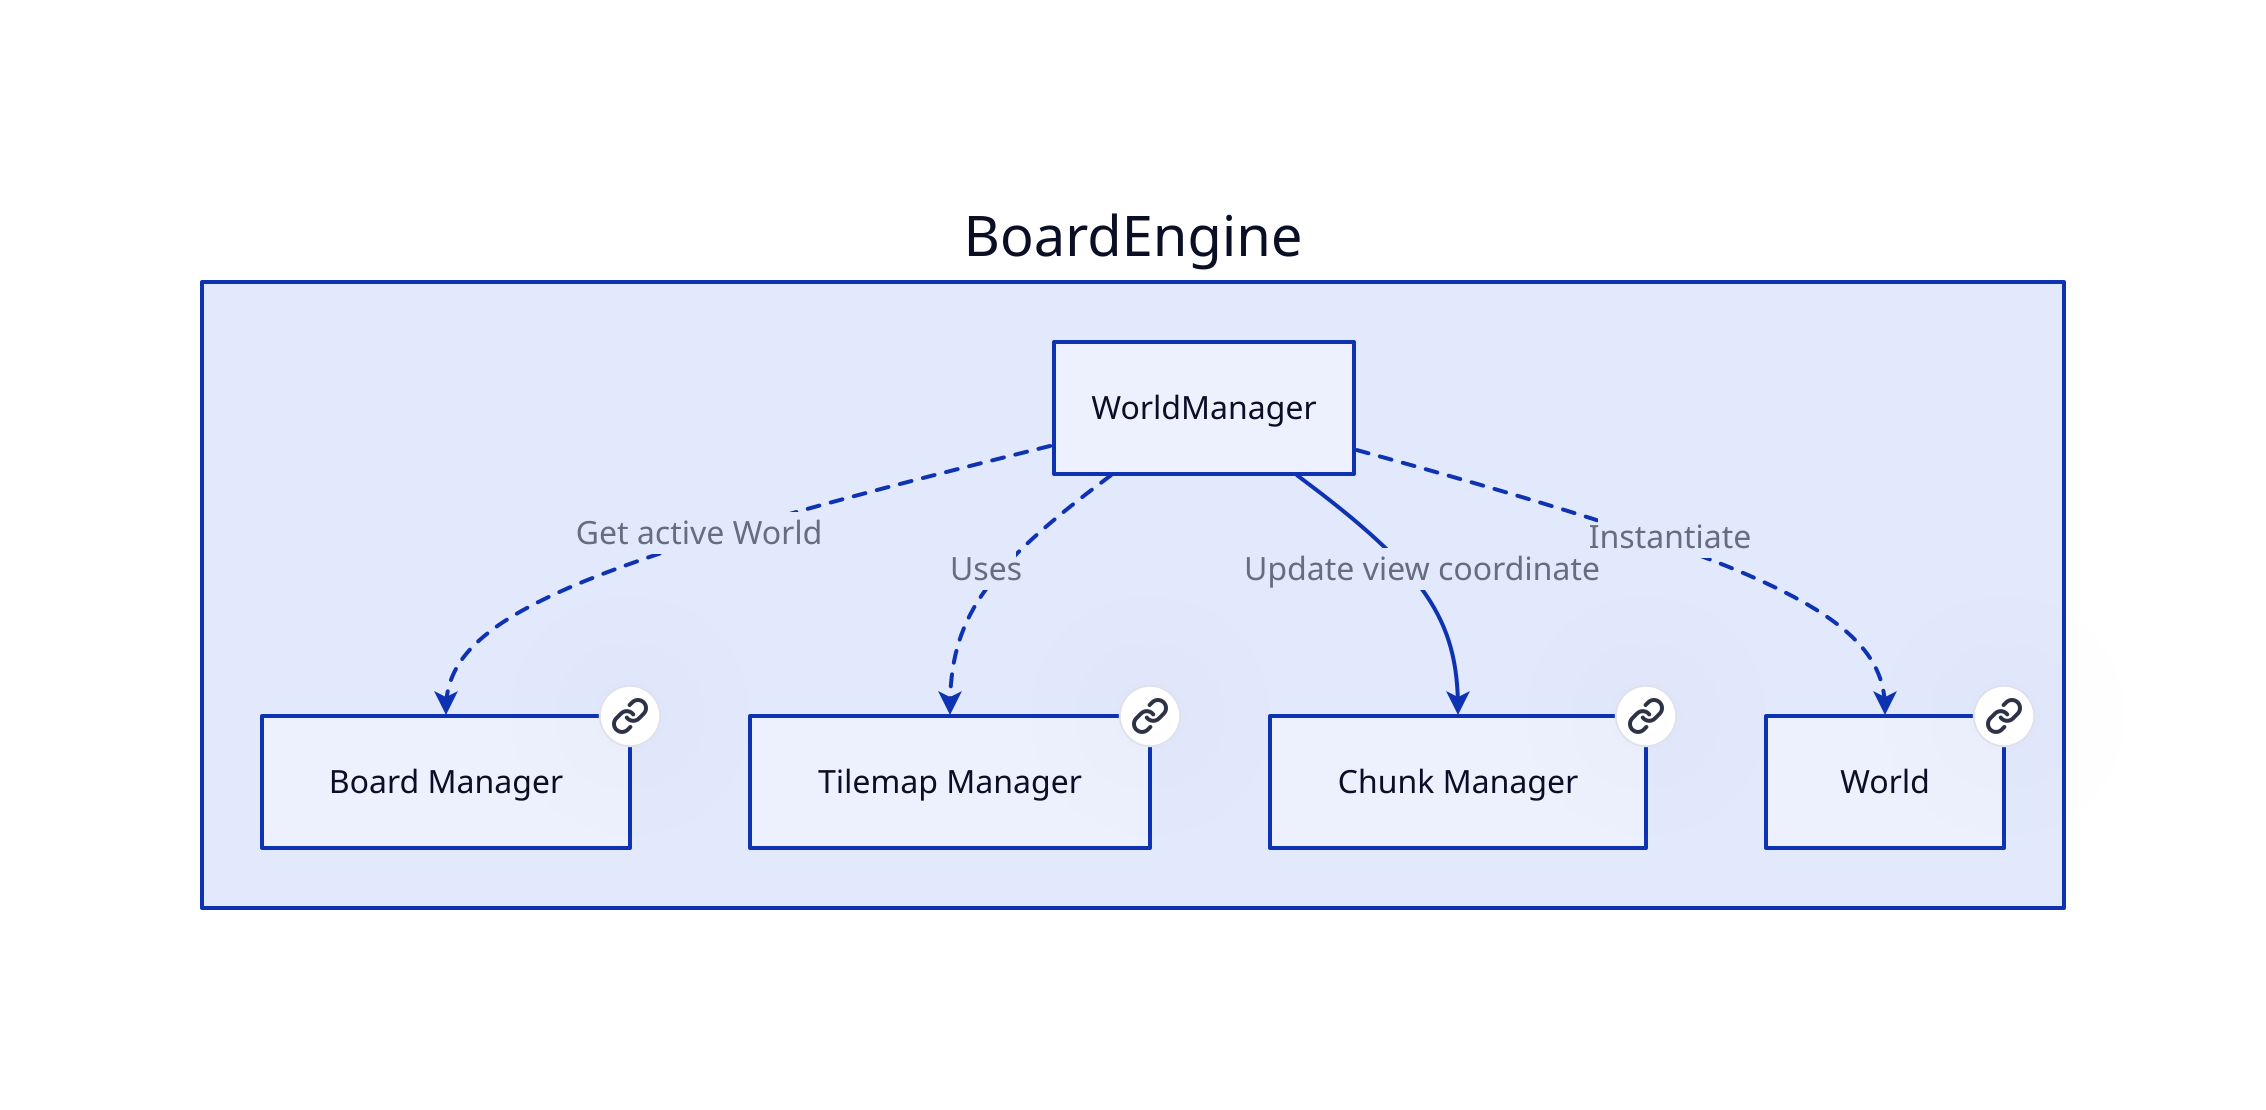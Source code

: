 # Nodes :
BoardEngine: {
    BoardManager: Board Manager {
       link: BoardManager
    }
    TilemapManager: Tilemap Manager {
       link: TilemapManager
    }
    ChunkManager: Chunk Manager {
       link: ChunkManager
    }
    World: World {
       link: World
    }
}

# Links :
BoardEngine.WorldManager -> BoardEngine.BoardManager: Get active World {style.stroke-dash: 3
source-arrowhead: {}
target-arrowhead: {shape: arrow}
}
BoardEngine.WorldManager -> BoardEngine.ChunkManager: Update view coordinate {
source-arrowhead: {}
target-arrowhead: {shape: arrow}
}
BoardEngine.WorldManager -> BoardEngine.World: Instantiate {style.stroke-dash: 3
source-arrowhead: {}
target-arrowhead: {shape: arrow}
}
BoardEngine.WorldManager -> BoardEngine.TilemapManager: Uses {style.stroke-dash: 3
source-arrowhead: {}
target-arrowhead: {shape: arrow}
}

